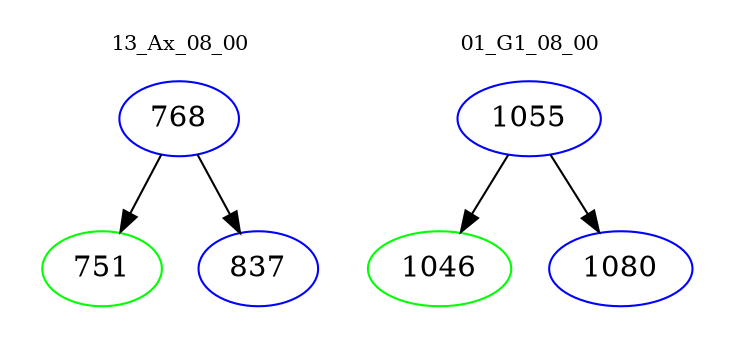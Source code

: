digraph{
subgraph cluster_0 {
color = white
label = "13_Ax_08_00";
fontsize=10;
T0_768 [label="768", color="blue"]
T0_768 -> T0_751 [color="black"]
T0_751 [label="751", color="green"]
T0_768 -> T0_837 [color="black"]
T0_837 [label="837", color="blue"]
}
subgraph cluster_1 {
color = white
label = "01_G1_08_00";
fontsize=10;
T1_1055 [label="1055", color="blue"]
T1_1055 -> T1_1046 [color="black"]
T1_1046 [label="1046", color="green"]
T1_1055 -> T1_1080 [color="black"]
T1_1080 [label="1080", color="blue"]
}
}
